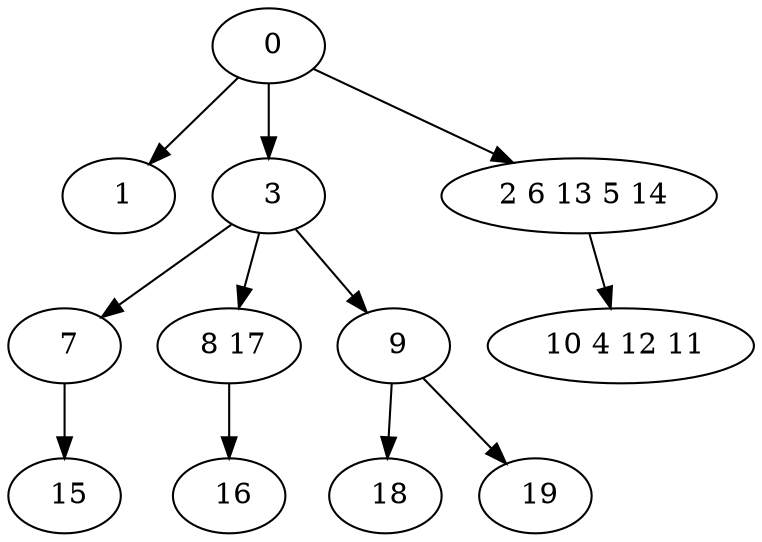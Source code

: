 digraph mytree {
" 0" -> " 1";
" 0" -> " 3";
" 0" -> " 2 6 13 5 14";
" 1";
" 3" -> " 7";
" 3" -> " 8 17";
" 3" -> " 9";
" 2 6 13 5 14" -> " 10 4 12 11";
" 7" -> " 15";
" 8 17" -> " 16";
" 9" -> " 18";
" 9" -> " 19";
" 15";
" 16";
" 10 4 12 11";
" 18";
" 19";
}
